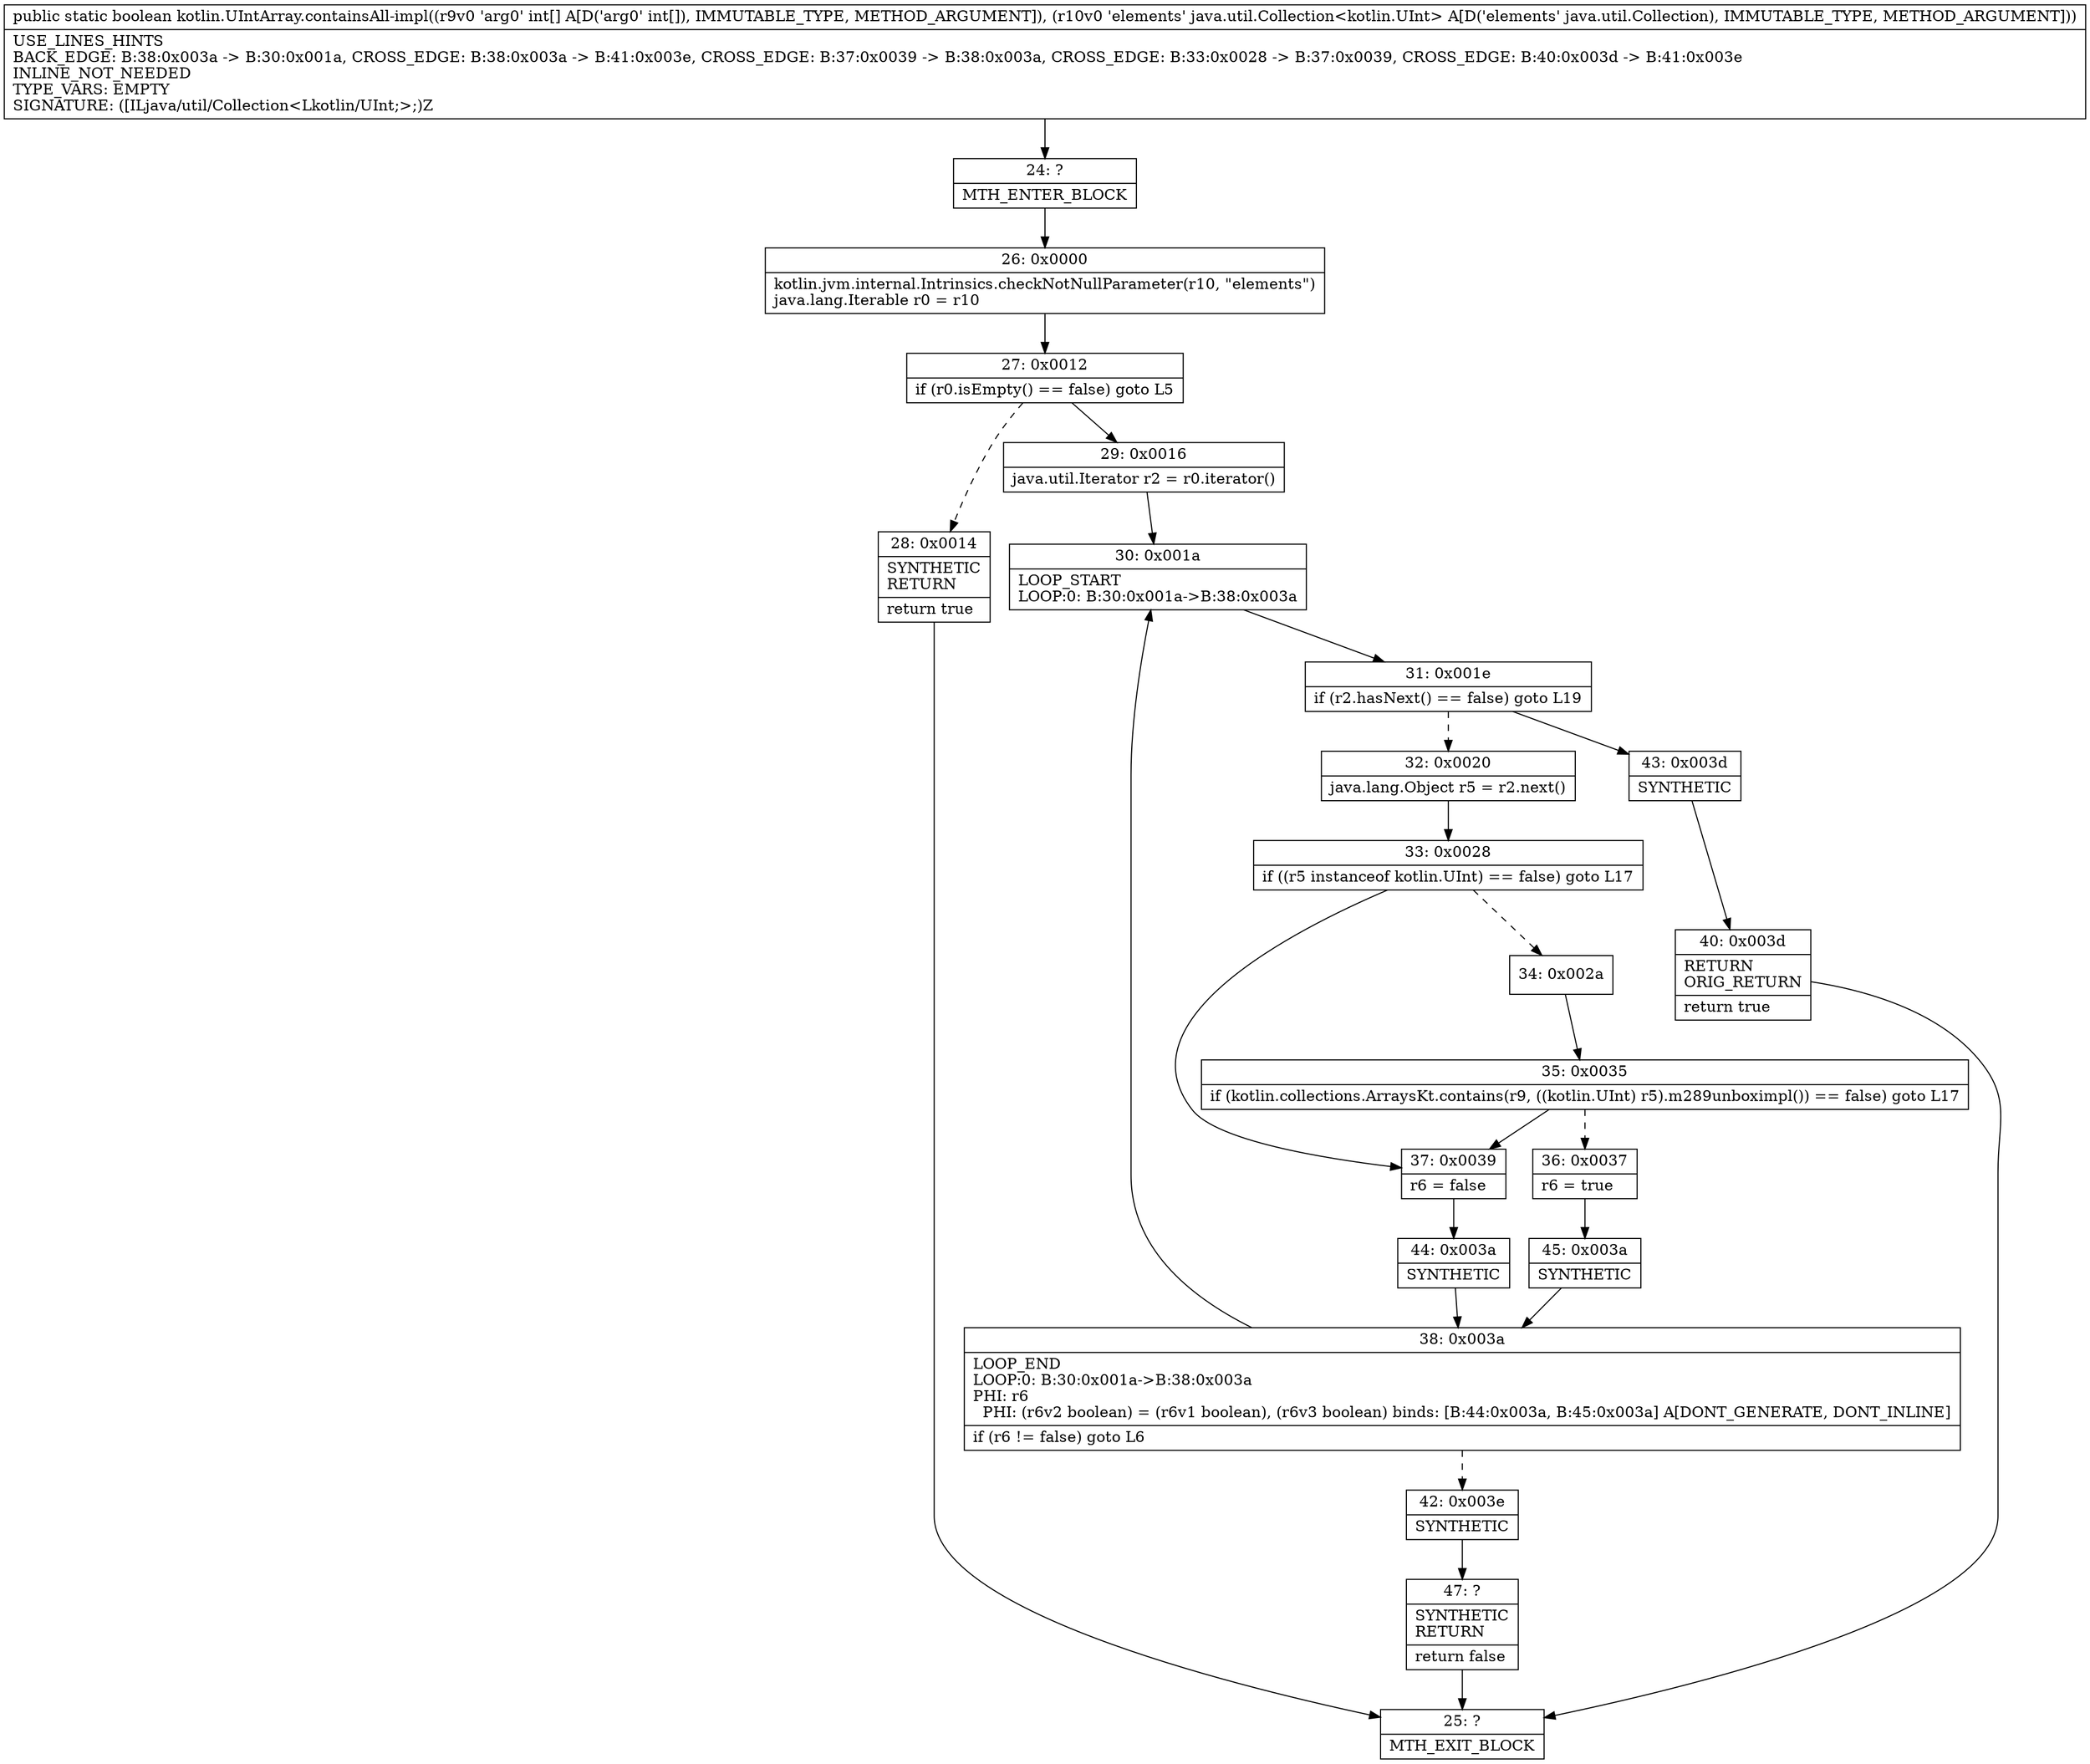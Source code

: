 digraph "CFG forkotlin.UIntArray.containsAll\-impl([ILjava\/util\/Collection;)Z" {
Node_24 [shape=record,label="{24\:\ ?|MTH_ENTER_BLOCK\l}"];
Node_26 [shape=record,label="{26\:\ 0x0000|kotlin.jvm.internal.Intrinsics.checkNotNullParameter(r10, \"elements\")\ljava.lang.Iterable r0 = r10\l}"];
Node_27 [shape=record,label="{27\:\ 0x0012|if (r0.isEmpty() == false) goto L5\l}"];
Node_28 [shape=record,label="{28\:\ 0x0014|SYNTHETIC\lRETURN\l|return true\l}"];
Node_25 [shape=record,label="{25\:\ ?|MTH_EXIT_BLOCK\l}"];
Node_29 [shape=record,label="{29\:\ 0x0016|java.util.Iterator r2 = r0.iterator()\l}"];
Node_30 [shape=record,label="{30\:\ 0x001a|LOOP_START\lLOOP:0: B:30:0x001a\-\>B:38:0x003a\l}"];
Node_31 [shape=record,label="{31\:\ 0x001e|if (r2.hasNext() == false) goto L19\l}"];
Node_32 [shape=record,label="{32\:\ 0x0020|java.lang.Object r5 = r2.next()\l}"];
Node_33 [shape=record,label="{33\:\ 0x0028|if ((r5 instanceof kotlin.UInt) == false) goto L17\l}"];
Node_34 [shape=record,label="{34\:\ 0x002a}"];
Node_35 [shape=record,label="{35\:\ 0x0035|if (kotlin.collections.ArraysKt.contains(r9, ((kotlin.UInt) r5).m289unboximpl()) == false) goto L17\l}"];
Node_36 [shape=record,label="{36\:\ 0x0037|r6 = true\l}"];
Node_45 [shape=record,label="{45\:\ 0x003a|SYNTHETIC\l}"];
Node_38 [shape=record,label="{38\:\ 0x003a|LOOP_END\lLOOP:0: B:30:0x001a\-\>B:38:0x003a\lPHI: r6 \l  PHI: (r6v2 boolean) = (r6v1 boolean), (r6v3 boolean) binds: [B:44:0x003a, B:45:0x003a] A[DONT_GENERATE, DONT_INLINE]\l|if (r6 != false) goto L6\l}"];
Node_42 [shape=record,label="{42\:\ 0x003e|SYNTHETIC\l}"];
Node_47 [shape=record,label="{47\:\ ?|SYNTHETIC\lRETURN\l|return false\l}"];
Node_37 [shape=record,label="{37\:\ 0x0039|r6 = false\l}"];
Node_44 [shape=record,label="{44\:\ 0x003a|SYNTHETIC\l}"];
Node_43 [shape=record,label="{43\:\ 0x003d|SYNTHETIC\l}"];
Node_40 [shape=record,label="{40\:\ 0x003d|RETURN\lORIG_RETURN\l|return true\l}"];
MethodNode[shape=record,label="{public static boolean kotlin.UIntArray.containsAll\-impl((r9v0 'arg0' int[] A[D('arg0' int[]), IMMUTABLE_TYPE, METHOD_ARGUMENT]), (r10v0 'elements' java.util.Collection\<kotlin.UInt\> A[D('elements' java.util.Collection), IMMUTABLE_TYPE, METHOD_ARGUMENT]))  | USE_LINES_HINTS\lBACK_EDGE: B:38:0x003a \-\> B:30:0x001a, CROSS_EDGE: B:38:0x003a \-\> B:41:0x003e, CROSS_EDGE: B:37:0x0039 \-\> B:38:0x003a, CROSS_EDGE: B:33:0x0028 \-\> B:37:0x0039, CROSS_EDGE: B:40:0x003d \-\> B:41:0x003e\lINLINE_NOT_NEEDED\lTYPE_VARS: EMPTY\lSIGNATURE: ([ILjava\/util\/Collection\<Lkotlin\/UInt;\>;)Z\l}"];
MethodNode -> Node_24;Node_24 -> Node_26;
Node_26 -> Node_27;
Node_27 -> Node_28[style=dashed];
Node_27 -> Node_29;
Node_28 -> Node_25;
Node_29 -> Node_30;
Node_30 -> Node_31;
Node_31 -> Node_32[style=dashed];
Node_31 -> Node_43;
Node_32 -> Node_33;
Node_33 -> Node_34[style=dashed];
Node_33 -> Node_37;
Node_34 -> Node_35;
Node_35 -> Node_36[style=dashed];
Node_35 -> Node_37;
Node_36 -> Node_45;
Node_45 -> Node_38;
Node_38 -> Node_30;
Node_38 -> Node_42[style=dashed];
Node_42 -> Node_47;
Node_47 -> Node_25;
Node_37 -> Node_44;
Node_44 -> Node_38;
Node_43 -> Node_40;
Node_40 -> Node_25;
}

